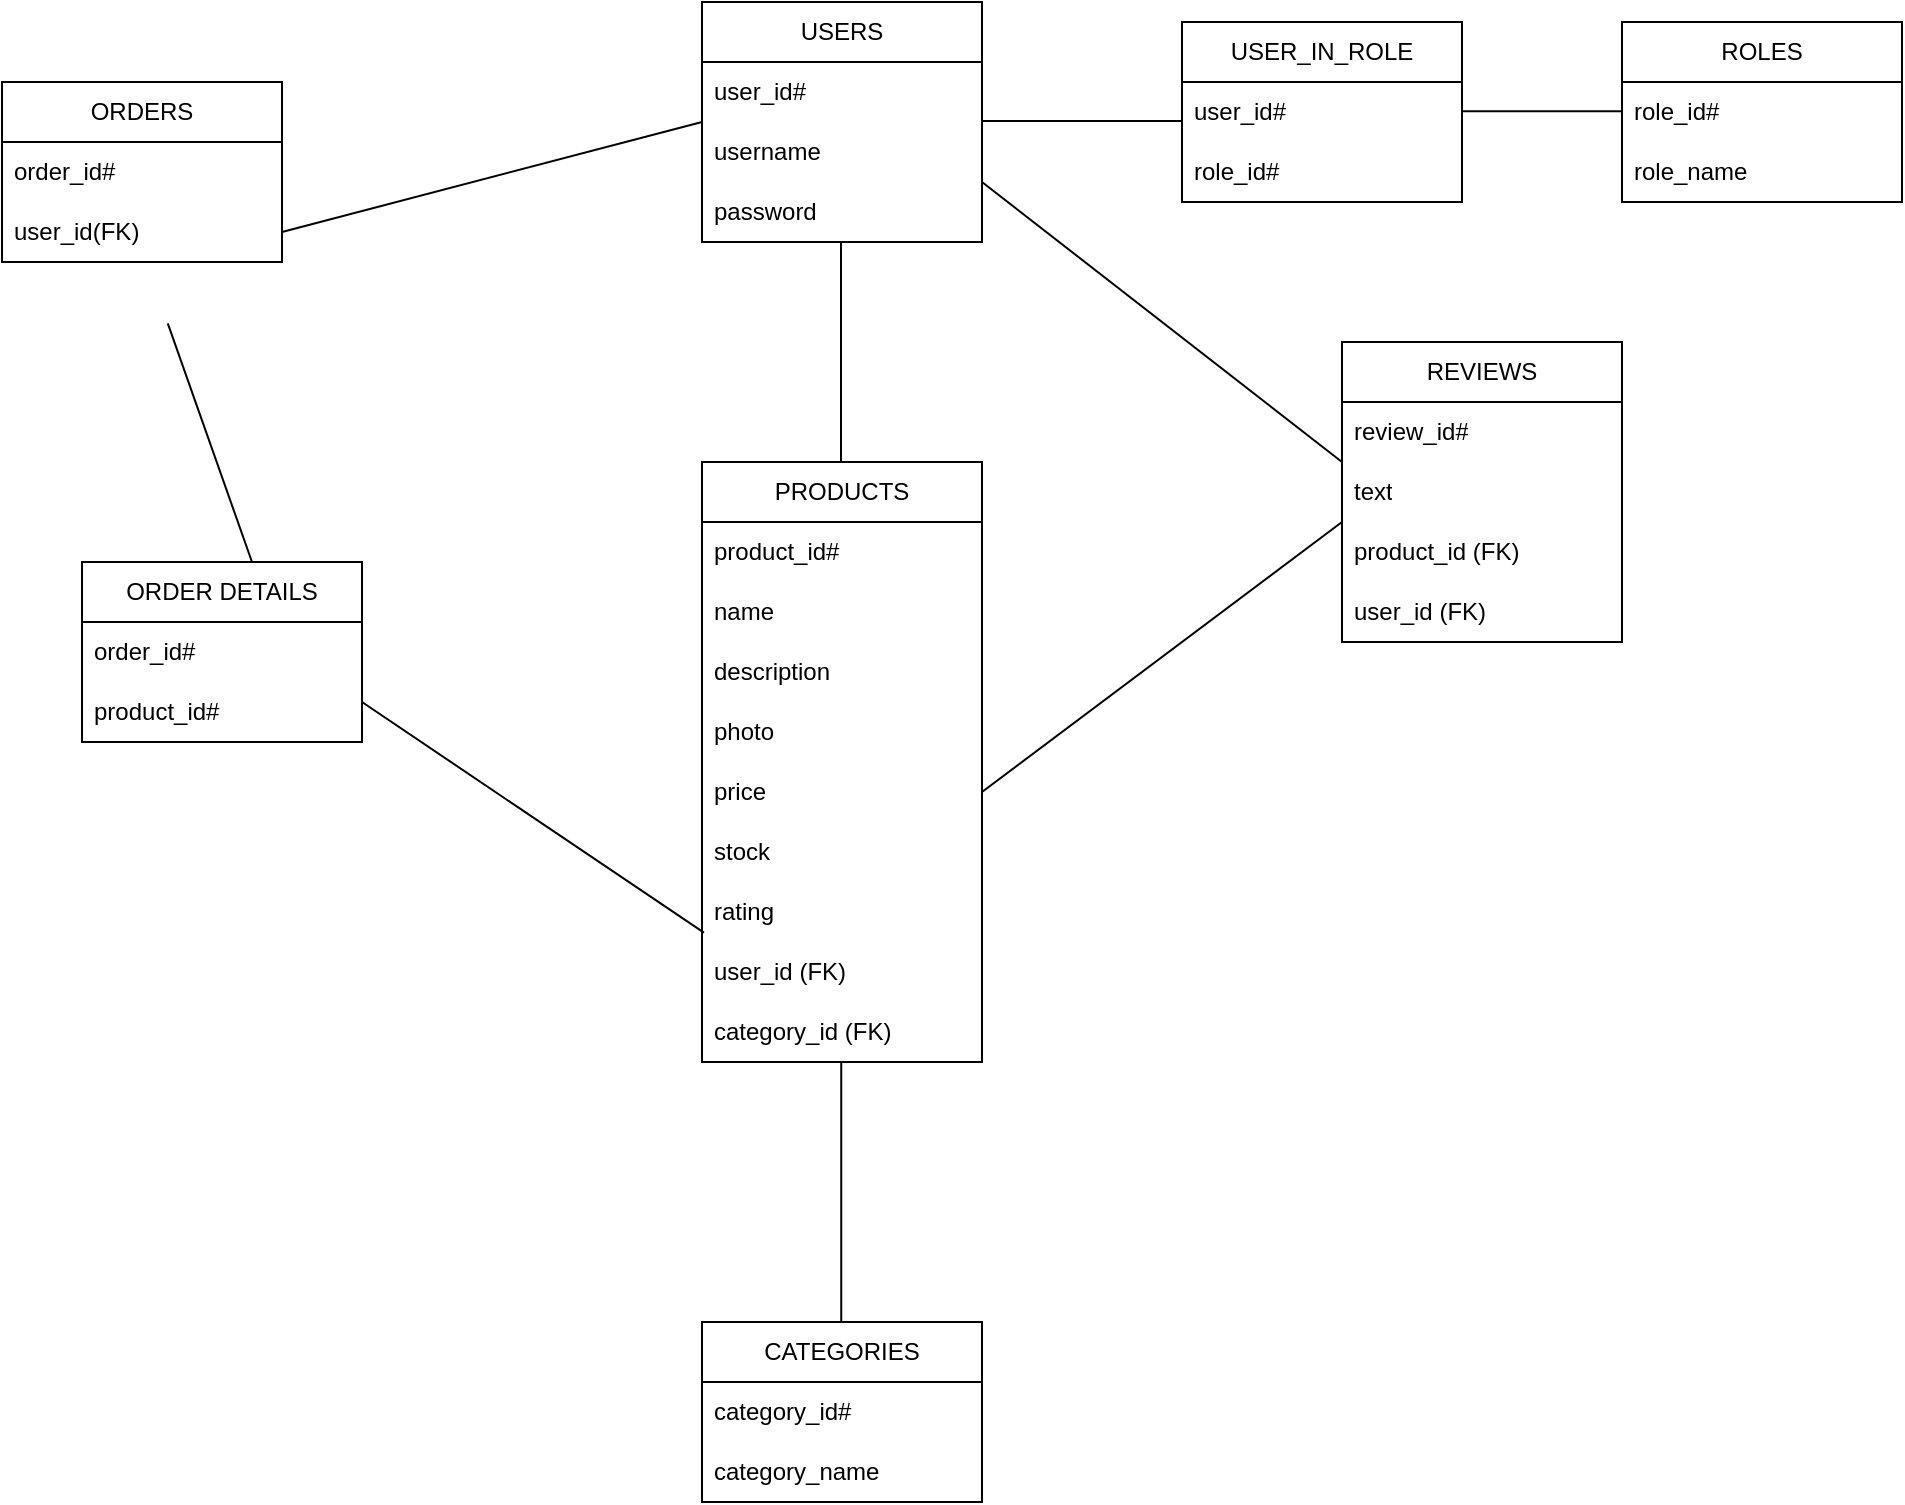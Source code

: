 <mxfile version="26.2.14">
  <diagram name="Pagină-1" id="ejxrp3fletATQVzBpurO">
    <mxGraphModel dx="1042" dy="562" grid="1" gridSize="10" guides="1" tooltips="1" connect="1" arrows="1" fold="1" page="1" pageScale="1" pageWidth="827" pageHeight="1169" math="0" shadow="0">
      <root>
        <mxCell id="0" />
        <mxCell id="1" parent="0" />
        <mxCell id="DqWb44VrnYilU6lOWCMH-1" value="USERS" style="swimlane;fontStyle=0;childLayout=stackLayout;horizontal=1;startSize=30;horizontalStack=0;resizeParent=1;resizeParentMax=0;resizeLast=0;collapsible=1;marginBottom=0;whiteSpace=wrap;html=1;" parent="1" vertex="1">
          <mxGeometry x="390" y="90" width="140" height="120" as="geometry" />
        </mxCell>
        <mxCell id="DqWb44VrnYilU6lOWCMH-2" value="user_id#" style="text;strokeColor=none;fillColor=none;align=left;verticalAlign=middle;spacingLeft=4;spacingRight=4;overflow=hidden;points=[[0,0.5],[1,0.5]];portConstraint=eastwest;rotatable=0;whiteSpace=wrap;html=1;" parent="DqWb44VrnYilU6lOWCMH-1" vertex="1">
          <mxGeometry y="30" width="140" height="30" as="geometry" />
        </mxCell>
        <mxCell id="DqWb44VrnYilU6lOWCMH-3" value="username" style="text;strokeColor=none;fillColor=none;align=left;verticalAlign=middle;spacingLeft=4;spacingRight=4;overflow=hidden;points=[[0,0.5],[1,0.5]];portConstraint=eastwest;rotatable=0;whiteSpace=wrap;html=1;" parent="DqWb44VrnYilU6lOWCMH-1" vertex="1">
          <mxGeometry y="60" width="140" height="30" as="geometry" />
        </mxCell>
        <mxCell id="DqWb44VrnYilU6lOWCMH-4" value="password" style="text;strokeColor=none;fillColor=none;align=left;verticalAlign=middle;spacingLeft=4;spacingRight=4;overflow=hidden;points=[[0,0.5],[1,0.5]];portConstraint=eastwest;rotatable=0;whiteSpace=wrap;html=1;" parent="DqWb44VrnYilU6lOWCMH-1" vertex="1">
          <mxGeometry y="90" width="140" height="30" as="geometry" />
        </mxCell>
        <mxCell id="DqWb44VrnYilU6lOWCMH-5" value="" style="endArrow=none;html=1;rounded=0;" parent="1" edge="1">
          <mxGeometry width="50" height="50" relative="1" as="geometry">
            <mxPoint x="530" y="149.5" as="sourcePoint" />
            <mxPoint x="630" y="149.5" as="targetPoint" />
          </mxGeometry>
        </mxCell>
        <mxCell id="DqWb44VrnYilU6lOWCMH-6" value="USER_IN_ROLE" style="swimlane;fontStyle=0;childLayout=stackLayout;horizontal=1;startSize=30;horizontalStack=0;resizeParent=1;resizeParentMax=0;resizeLast=0;collapsible=1;marginBottom=0;whiteSpace=wrap;html=1;" parent="1" vertex="1">
          <mxGeometry x="630" y="100" width="140" height="90" as="geometry" />
        </mxCell>
        <mxCell id="DqWb44VrnYilU6lOWCMH-7" value="user_id#" style="text;strokeColor=none;fillColor=none;align=left;verticalAlign=middle;spacingLeft=4;spacingRight=4;overflow=hidden;points=[[0,0.5],[1,0.5]];portConstraint=eastwest;rotatable=0;whiteSpace=wrap;html=1;" parent="DqWb44VrnYilU6lOWCMH-6" vertex="1">
          <mxGeometry y="30" width="140" height="30" as="geometry" />
        </mxCell>
        <mxCell id="DqWb44VrnYilU6lOWCMH-8" value="role_id#" style="text;strokeColor=none;fillColor=none;align=left;verticalAlign=middle;spacingLeft=4;spacingRight=4;overflow=hidden;points=[[0,0.5],[1,0.5]];portConstraint=eastwest;rotatable=0;whiteSpace=wrap;html=1;" parent="DqWb44VrnYilU6lOWCMH-6" vertex="1">
          <mxGeometry y="60" width="140" height="30" as="geometry" />
        </mxCell>
        <mxCell id="DqWb44VrnYilU6lOWCMH-10" value="" style="endArrow=none;html=1;rounded=0;" parent="1" edge="1">
          <mxGeometry width="50" height="50" relative="1" as="geometry">
            <mxPoint x="770" y="144.57" as="sourcePoint" />
            <mxPoint x="850" y="144.57" as="targetPoint" />
          </mxGeometry>
        </mxCell>
        <mxCell id="DqWb44VrnYilU6lOWCMH-12" value="ROLES" style="swimlane;fontStyle=0;childLayout=stackLayout;horizontal=1;startSize=30;horizontalStack=0;resizeParent=1;resizeParentMax=0;resizeLast=0;collapsible=1;marginBottom=0;whiteSpace=wrap;html=1;" parent="1" vertex="1">
          <mxGeometry x="850" y="100" width="140" height="90" as="geometry" />
        </mxCell>
        <mxCell id="DqWb44VrnYilU6lOWCMH-13" value="role_id#" style="text;strokeColor=none;fillColor=none;align=left;verticalAlign=middle;spacingLeft=4;spacingRight=4;overflow=hidden;points=[[0,0.5],[1,0.5]];portConstraint=eastwest;rotatable=0;whiteSpace=wrap;html=1;" parent="DqWb44VrnYilU6lOWCMH-12" vertex="1">
          <mxGeometry y="30" width="140" height="30" as="geometry" />
        </mxCell>
        <mxCell id="DqWb44VrnYilU6lOWCMH-14" value="role_name" style="text;strokeColor=none;fillColor=none;align=left;verticalAlign=middle;spacingLeft=4;spacingRight=4;overflow=hidden;points=[[0,0.5],[1,0.5]];portConstraint=eastwest;rotatable=0;whiteSpace=wrap;html=1;" parent="DqWb44VrnYilU6lOWCMH-12" vertex="1">
          <mxGeometry y="60" width="140" height="30" as="geometry" />
        </mxCell>
        <mxCell id="DqWb44VrnYilU6lOWCMH-16" value="" style="endArrow=none;html=1;rounded=0;" parent="1" edge="1">
          <mxGeometry width="50" height="50" relative="1" as="geometry">
            <mxPoint x="459.5" y="320" as="sourcePoint" />
            <mxPoint x="459.5" y="210" as="targetPoint" />
          </mxGeometry>
        </mxCell>
        <mxCell id="DqWb44VrnYilU6lOWCMH-17" value="PRODUCTS" style="swimlane;fontStyle=0;childLayout=stackLayout;horizontal=1;startSize=30;horizontalStack=0;resizeParent=1;resizeParentMax=0;resizeLast=0;collapsible=1;marginBottom=0;whiteSpace=wrap;html=1;" parent="1" vertex="1">
          <mxGeometry x="390" y="320" width="140" height="300" as="geometry" />
        </mxCell>
        <mxCell id="DqWb44VrnYilU6lOWCMH-18" value="product_id#" style="text;strokeColor=none;fillColor=none;align=left;verticalAlign=middle;spacingLeft=4;spacingRight=4;overflow=hidden;points=[[0,0.5],[1,0.5]];portConstraint=eastwest;rotatable=0;whiteSpace=wrap;html=1;" parent="DqWb44VrnYilU6lOWCMH-17" vertex="1">
          <mxGeometry y="30" width="140" height="30" as="geometry" />
        </mxCell>
        <mxCell id="DqWb44VrnYilU6lOWCMH-19" value="name" style="text;strokeColor=none;fillColor=none;align=left;verticalAlign=middle;spacingLeft=4;spacingRight=4;overflow=hidden;points=[[0,0.5],[1,0.5]];portConstraint=eastwest;rotatable=0;whiteSpace=wrap;html=1;" parent="DqWb44VrnYilU6lOWCMH-17" vertex="1">
          <mxGeometry y="60" width="140" height="30" as="geometry" />
        </mxCell>
        <mxCell id="DqWb44VrnYilU6lOWCMH-20" value="description" style="text;strokeColor=none;fillColor=none;align=left;verticalAlign=middle;spacingLeft=4;spacingRight=4;overflow=hidden;points=[[0,0.5],[1,0.5]];portConstraint=eastwest;rotatable=0;whiteSpace=wrap;html=1;" parent="DqWb44VrnYilU6lOWCMH-17" vertex="1">
          <mxGeometry y="90" width="140" height="30" as="geometry" />
        </mxCell>
        <mxCell id="DqWb44VrnYilU6lOWCMH-21" value="photo" style="text;strokeColor=none;fillColor=none;align=left;verticalAlign=middle;spacingLeft=4;spacingRight=4;overflow=hidden;points=[[0,0.5],[1,0.5]];portConstraint=eastwest;rotatable=0;whiteSpace=wrap;html=1;" parent="DqWb44VrnYilU6lOWCMH-17" vertex="1">
          <mxGeometry y="120" width="140" height="30" as="geometry" />
        </mxCell>
        <mxCell id="DqWb44VrnYilU6lOWCMH-22" value="price" style="text;strokeColor=none;fillColor=none;align=left;verticalAlign=middle;spacingLeft=4;spacingRight=4;overflow=hidden;points=[[0,0.5],[1,0.5]];portConstraint=eastwest;rotatable=0;whiteSpace=wrap;html=1;" parent="DqWb44VrnYilU6lOWCMH-17" vertex="1">
          <mxGeometry y="150" width="140" height="30" as="geometry" />
        </mxCell>
        <mxCell id="DqWb44VrnYilU6lOWCMH-23" value="stock" style="text;strokeColor=none;fillColor=none;align=left;verticalAlign=middle;spacingLeft=4;spacingRight=4;overflow=hidden;points=[[0,0.5],[1,0.5]];portConstraint=eastwest;rotatable=0;whiteSpace=wrap;html=1;" parent="DqWb44VrnYilU6lOWCMH-17" vertex="1">
          <mxGeometry y="180" width="140" height="30" as="geometry" />
        </mxCell>
        <mxCell id="DqWb44VrnYilU6lOWCMH-31" value="rating" style="text;strokeColor=none;fillColor=none;align=left;verticalAlign=middle;spacingLeft=4;spacingRight=4;overflow=hidden;points=[[0,0.5],[1,0.5]];portConstraint=eastwest;rotatable=0;whiteSpace=wrap;html=1;" parent="DqWb44VrnYilU6lOWCMH-17" vertex="1">
          <mxGeometry y="210" width="140" height="30" as="geometry" />
        </mxCell>
        <mxCell id="DqWb44VrnYilU6lOWCMH-32" value="user_id (FK)" style="text;strokeColor=none;fillColor=none;align=left;verticalAlign=middle;spacingLeft=4;spacingRight=4;overflow=hidden;points=[[0,0.5],[1,0.5]];portConstraint=eastwest;rotatable=0;whiteSpace=wrap;html=1;" parent="DqWb44VrnYilU6lOWCMH-17" vertex="1">
          <mxGeometry y="240" width="140" height="30" as="geometry" />
        </mxCell>
        <mxCell id="DqWb44VrnYilU6lOWCMH-33" value="category_id (FK)" style="text;strokeColor=none;fillColor=none;align=left;verticalAlign=middle;spacingLeft=4;spacingRight=4;overflow=hidden;points=[[0,0.5],[1,0.5]];portConstraint=eastwest;rotatable=0;whiteSpace=wrap;html=1;" parent="DqWb44VrnYilU6lOWCMH-17" vertex="1">
          <mxGeometry y="270" width="140" height="30" as="geometry" />
        </mxCell>
        <mxCell id="DqWb44VrnYilU6lOWCMH-34" value="" style="endArrow=none;html=1;rounded=0;" parent="1" edge="1">
          <mxGeometry width="50" height="50" relative="1" as="geometry">
            <mxPoint x="530" y="180" as="sourcePoint" />
            <mxPoint x="710" y="320" as="targetPoint" />
          </mxGeometry>
        </mxCell>
        <mxCell id="DqWb44VrnYilU6lOWCMH-35" value="REVIEWS" style="swimlane;fontStyle=0;childLayout=stackLayout;horizontal=1;startSize=30;horizontalStack=0;resizeParent=1;resizeParentMax=0;resizeLast=0;collapsible=1;marginBottom=0;whiteSpace=wrap;html=1;" parent="1" vertex="1">
          <mxGeometry x="710" y="260" width="140" height="150" as="geometry" />
        </mxCell>
        <mxCell id="DqWb44VrnYilU6lOWCMH-36" value="review_id#" style="text;strokeColor=none;fillColor=none;align=left;verticalAlign=middle;spacingLeft=4;spacingRight=4;overflow=hidden;points=[[0,0.5],[1,0.5]];portConstraint=eastwest;rotatable=0;whiteSpace=wrap;html=1;" parent="DqWb44VrnYilU6lOWCMH-35" vertex="1">
          <mxGeometry y="30" width="140" height="30" as="geometry" />
        </mxCell>
        <mxCell id="DqWb44VrnYilU6lOWCMH-37" value="text" style="text;strokeColor=none;fillColor=none;align=left;verticalAlign=middle;spacingLeft=4;spacingRight=4;overflow=hidden;points=[[0,0.5],[1,0.5]];portConstraint=eastwest;rotatable=0;whiteSpace=wrap;html=1;" parent="DqWb44VrnYilU6lOWCMH-35" vertex="1">
          <mxGeometry y="60" width="140" height="30" as="geometry" />
        </mxCell>
        <mxCell id="DqWb44VrnYilU6lOWCMH-38" value="product_id (FK)" style="text;strokeColor=none;fillColor=none;align=left;verticalAlign=middle;spacingLeft=4;spacingRight=4;overflow=hidden;points=[[0,0.5],[1,0.5]];portConstraint=eastwest;rotatable=0;whiteSpace=wrap;html=1;" parent="DqWb44VrnYilU6lOWCMH-35" vertex="1">
          <mxGeometry y="90" width="140" height="30" as="geometry" />
        </mxCell>
        <mxCell id="DqWb44VrnYilU6lOWCMH-39" value="user_id (FK)" style="text;strokeColor=none;fillColor=none;align=left;verticalAlign=middle;spacingLeft=4;spacingRight=4;overflow=hidden;points=[[0,0.5],[1,0.5]];portConstraint=eastwest;rotatable=0;whiteSpace=wrap;html=1;" parent="DqWb44VrnYilU6lOWCMH-35" vertex="1">
          <mxGeometry y="120" width="140" height="30" as="geometry" />
        </mxCell>
        <mxCell id="DqWb44VrnYilU6lOWCMH-42" value="" style="endArrow=none;html=1;rounded=0;exitX=1;exitY=0.5;exitDx=0;exitDy=0;" parent="1" source="DqWb44VrnYilU6lOWCMH-22" edge="1">
          <mxGeometry width="50" height="50" relative="1" as="geometry">
            <mxPoint x="620" y="420" as="sourcePoint" />
            <mxPoint x="710" y="350" as="targetPoint" />
          </mxGeometry>
        </mxCell>
        <mxCell id="DqWb44VrnYilU6lOWCMH-43" value="" style="endArrow=none;html=1;rounded=0;" parent="1" edge="1">
          <mxGeometry width="50" height="50" relative="1" as="geometry">
            <mxPoint x="459.62" y="750" as="sourcePoint" />
            <mxPoint x="459.62" y="620" as="targetPoint" />
          </mxGeometry>
        </mxCell>
        <mxCell id="DqWb44VrnYilU6lOWCMH-44" value="CATEGORIES" style="swimlane;fontStyle=0;childLayout=stackLayout;horizontal=1;startSize=30;horizontalStack=0;resizeParent=1;resizeParentMax=0;resizeLast=0;collapsible=1;marginBottom=0;whiteSpace=wrap;html=1;" parent="1" vertex="1">
          <mxGeometry x="390" y="750" width="140" height="90" as="geometry" />
        </mxCell>
        <mxCell id="DqWb44VrnYilU6lOWCMH-45" value="category_id#" style="text;strokeColor=none;fillColor=none;align=left;verticalAlign=middle;spacingLeft=4;spacingRight=4;overflow=hidden;points=[[0,0.5],[1,0.5]];portConstraint=eastwest;rotatable=0;whiteSpace=wrap;html=1;" parent="DqWb44VrnYilU6lOWCMH-44" vertex="1">
          <mxGeometry y="30" width="140" height="30" as="geometry" />
        </mxCell>
        <mxCell id="DqWb44VrnYilU6lOWCMH-46" value="category_name" style="text;strokeColor=none;fillColor=none;align=left;verticalAlign=middle;spacingLeft=4;spacingRight=4;overflow=hidden;points=[[0,0.5],[1,0.5]];portConstraint=eastwest;rotatable=0;whiteSpace=wrap;html=1;" parent="DqWb44VrnYilU6lOWCMH-44" vertex="1">
          <mxGeometry y="60" width="140" height="30" as="geometry" />
        </mxCell>
        <mxCell id="0rHcwNTF-e-dnp_K0YJj-1" value="ORDERS" style="swimlane;fontStyle=0;childLayout=stackLayout;horizontal=1;startSize=30;horizontalStack=0;resizeParent=1;resizeParentMax=0;resizeLast=0;collapsible=1;marginBottom=0;whiteSpace=wrap;html=1;" parent="1" vertex="1">
          <mxGeometry x="40" y="130" width="140" height="90" as="geometry" />
        </mxCell>
        <mxCell id="0rHcwNTF-e-dnp_K0YJj-2" value="order_id#" style="text;strokeColor=none;fillColor=none;align=left;verticalAlign=middle;spacingLeft=4;spacingRight=4;overflow=hidden;points=[[0,0.5],[1,0.5]];portConstraint=eastwest;rotatable=0;whiteSpace=wrap;html=1;" parent="0rHcwNTF-e-dnp_K0YJj-1" vertex="1">
          <mxGeometry y="30" width="140" height="30" as="geometry" />
        </mxCell>
        <mxCell id="0rHcwNTF-e-dnp_K0YJj-3" value="user_id(FK)" style="text;strokeColor=none;fillColor=none;align=left;verticalAlign=middle;spacingLeft=4;spacingRight=4;overflow=hidden;points=[[0,0.5],[1,0.5]];portConstraint=eastwest;rotatable=0;whiteSpace=wrap;html=1;" parent="0rHcwNTF-e-dnp_K0YJj-1" vertex="1">
          <mxGeometry y="60" width="140" height="30" as="geometry" />
        </mxCell>
        <mxCell id="0rHcwNTF-e-dnp_K0YJj-5" value="" style="endArrow=none;html=1;rounded=0;exitX=1;exitY=0.5;exitDx=0;exitDy=0;" parent="1" source="0rHcwNTF-e-dnp_K0YJj-3" edge="1">
          <mxGeometry width="50" height="50" relative="1" as="geometry">
            <mxPoint x="340" y="200" as="sourcePoint" />
            <mxPoint x="390" y="150" as="targetPoint" />
          </mxGeometry>
        </mxCell>
        <mxCell id="0rHcwNTF-e-dnp_K0YJj-6" value="ORDER DETAILS" style="swimlane;fontStyle=0;childLayout=stackLayout;horizontal=1;startSize=30;horizontalStack=0;resizeParent=1;resizeParentMax=0;resizeLast=0;collapsible=1;marginBottom=0;whiteSpace=wrap;html=1;" parent="1" vertex="1">
          <mxGeometry x="80" y="370" width="140" height="90" as="geometry" />
        </mxCell>
        <mxCell id="0rHcwNTF-e-dnp_K0YJj-7" value="order_id#" style="text;strokeColor=none;fillColor=none;align=left;verticalAlign=middle;spacingLeft=4;spacingRight=4;overflow=hidden;points=[[0,0.5],[1,0.5]];portConstraint=eastwest;rotatable=0;whiteSpace=wrap;html=1;" parent="0rHcwNTF-e-dnp_K0YJj-6" vertex="1">
          <mxGeometry y="30" width="140" height="30" as="geometry" />
        </mxCell>
        <mxCell id="0rHcwNTF-e-dnp_K0YJj-8" value="product_id#" style="text;strokeColor=none;fillColor=none;align=left;verticalAlign=middle;spacingLeft=4;spacingRight=4;overflow=hidden;points=[[0,0.5],[1,0.5]];portConstraint=eastwest;rotatable=0;whiteSpace=wrap;html=1;" parent="0rHcwNTF-e-dnp_K0YJj-6" vertex="1">
          <mxGeometry y="60" width="140" height="30" as="geometry" />
        </mxCell>
        <mxCell id="0rHcwNTF-e-dnp_K0YJj-12" value="" style="endArrow=none;html=1;rounded=0;exitX=0.007;exitY=-0.155;exitDx=0;exitDy=0;exitPerimeter=0;" parent="1" source="DqWb44VrnYilU6lOWCMH-32" edge="1">
          <mxGeometry width="50" height="50" relative="1" as="geometry">
            <mxPoint x="370" y="560" as="sourcePoint" />
            <mxPoint x="220" y="440" as="targetPoint" />
          </mxGeometry>
        </mxCell>
        <mxCell id="0rHcwNTF-e-dnp_K0YJj-13" value="" style="endArrow=none;html=1;rounded=0;entryX=0.592;entryY=1.023;entryDx=0;entryDy=0;entryPerimeter=0;" parent="1" edge="1">
          <mxGeometry width="50" height="50" relative="1" as="geometry">
            <mxPoint x="165" y="370" as="sourcePoint" />
            <mxPoint x="122.88" y="250.69" as="targetPoint" />
          </mxGeometry>
        </mxCell>
      </root>
    </mxGraphModel>
  </diagram>
</mxfile>

